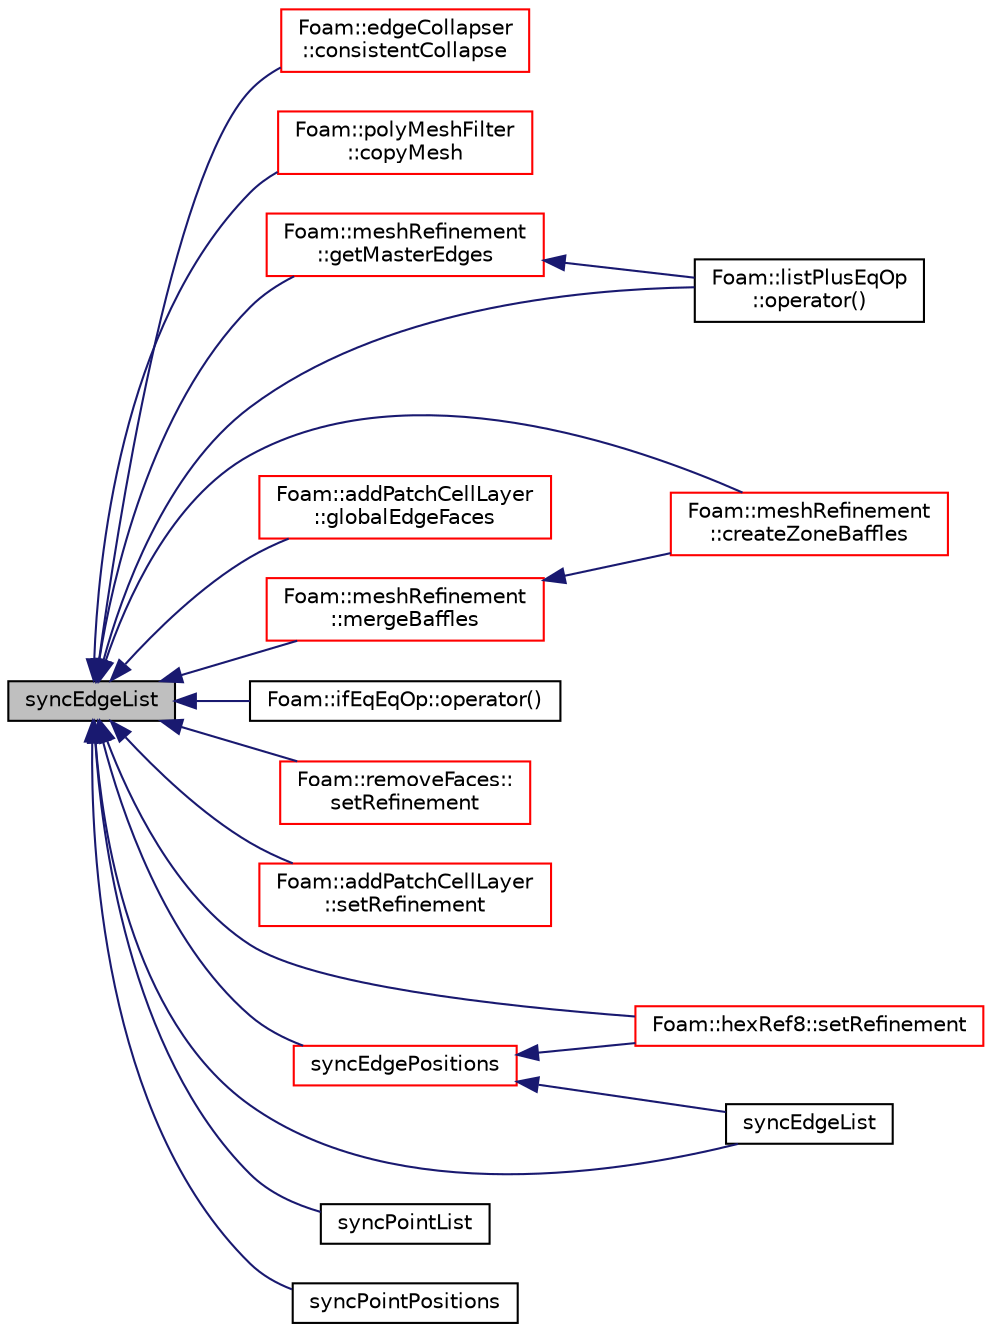 digraph "syncEdgeList"
{
  bgcolor="transparent";
  edge [fontname="Helvetica",fontsize="10",labelfontname="Helvetica",labelfontsize="10"];
  node [fontname="Helvetica",fontsize="10",shape=record];
  rankdir="LR";
  Node1 [label="syncEdgeList",height=0.2,width=0.4,color="black", fillcolor="grey75", style="filled", fontcolor="black"];
  Node1 -> Node2 [dir="back",color="midnightblue",fontsize="10",style="solid",fontname="Helvetica"];
  Node2 [label="Foam::edgeCollapser\l::consistentCollapse",height=0.2,width=0.4,color="red",URL="$a00621.html#a70ec95413552469153a76deff350a0d5",tooltip="Ensure that the collapse is parallel consistent and update. "];
  Node1 -> Node3 [dir="back",color="midnightblue",fontsize="10",style="solid",fontname="Helvetica"];
  Node3 [label="Foam::polyMeshFilter\l::copyMesh",height=0.2,width=0.4,color="red",URL="$a01961.html#a6d46f578539dd45f89a6ea89738c75b5",tooltip="Return a copy of an fvMesh. "];
  Node1 -> Node4 [dir="back",color="midnightblue",fontsize="10",style="solid",fontname="Helvetica"];
  Node4 [label="Foam::meshRefinement\l::createZoneBaffles",height=0.2,width=0.4,color="red",URL="$a01509.html#a79af0bcc267d8fda8b3f4e683cac915b",tooltip="Create baffles for faces straddling zoned surfaces. Return. "];
  Node1 -> Node5 [dir="back",color="midnightblue",fontsize="10",style="solid",fontname="Helvetica"];
  Node5 [label="Foam::meshRefinement\l::getMasterEdges",height=0.2,width=0.4,color="red",URL="$a01509.html#ab5eff13c92babee0ba0af3caec1d7e87",tooltip="Determine master edge for subset of edges. If coupled. "];
  Node5 -> Node6 [dir="back",color="midnightblue",fontsize="10",style="solid",fontname="Helvetica"];
  Node6 [label="Foam::listPlusEqOp\l::operator()",height=0.2,width=0.4,color="black",URL="$a01402.html#ae4420a9fd791f5ab9ebad1a3150ba899"];
  Node1 -> Node7 [dir="back",color="midnightblue",fontsize="10",style="solid",fontname="Helvetica"];
  Node7 [label="Foam::addPatchCellLayer\l::globalEdgeFaces",height=0.2,width=0.4,color="red",URL="$a00024.html#aeea8524ff2d092f53488dd1cb593c58e",tooltip="Per patch edge the pp faces (in global indices) using it. Uses. "];
  Node1 -> Node8 [dir="back",color="midnightblue",fontsize="10",style="solid",fontname="Helvetica"];
  Node8 [label="Foam::meshRefinement\l::mergeBaffles",height=0.2,width=0.4,color="red",URL="$a01509.html#aa959f1ef1377d3a4eaac5ff099280e50",tooltip="Merge baffles. Gets pairs of faces. "];
  Node8 -> Node4 [dir="back",color="midnightblue",fontsize="10",style="solid",fontname="Helvetica"];
  Node1 -> Node6 [dir="back",color="midnightblue",fontsize="10",style="solid",fontname="Helvetica"];
  Node1 -> Node9 [dir="back",color="midnightblue",fontsize="10",style="solid",fontname="Helvetica"];
  Node9 [label="Foam::ifEqEqOp::operator()",height=0.2,width=0.4,color="black",URL="$a01051.html#a71918488bb9f8251fb7d05ed3baeb14f"];
  Node1 -> Node10 [dir="back",color="midnightblue",fontsize="10",style="solid",fontname="Helvetica"];
  Node10 [label="Foam::removeFaces::\lsetRefinement",height=0.2,width=0.4,color="red",URL="$a02217.html#ab93e03b88d5ddae1a2a9b101a73f01e6",tooltip="Play commands into polyTopoChange to remove faces. "];
  Node1 -> Node11 [dir="back",color="midnightblue",fontsize="10",style="solid",fontname="Helvetica"];
  Node11 [label="Foam::addPatchCellLayer\l::setRefinement",height=0.2,width=0.4,color="red",URL="$a00024.html#a9488cb0518f21b76444c508cc9658d64",tooltip="Play commands into polyTopoChange to create layers on top. "];
  Node1 -> Node12 [dir="back",color="midnightblue",fontsize="10",style="solid",fontname="Helvetica"];
  Node12 [label="Foam::hexRef8::setRefinement",height=0.2,width=0.4,color="red",URL="$a01026.html#a59cb8a999be096950b6cc4f7c457426b",tooltip="Insert refinement. All selected cells will be split into 8. "];
  Node1 -> Node13 [dir="back",color="midnightblue",fontsize="10",style="solid",fontname="Helvetica"];
  Node13 [label="syncEdgeList",height=0.2,width=0.4,color="black",URL="$a02634.html#a967a4c5365876f7e4796d55e52fb2c69",tooltip="Synchronize values on all mesh edges. "];
  Node1 -> Node14 [dir="back",color="midnightblue",fontsize="10",style="solid",fontname="Helvetica"];
  Node14 [label="syncEdgePositions",height=0.2,width=0.4,color="red",URL="$a02634.html#a6b6d5805ee5c869b4bb7c42840c3e982",tooltip="Synchronize locations on all mesh edges. "];
  Node14 -> Node12 [dir="back",color="midnightblue",fontsize="10",style="solid",fontname="Helvetica"];
  Node14 -> Node13 [dir="back",color="midnightblue",fontsize="10",style="solid",fontname="Helvetica"];
  Node1 -> Node15 [dir="back",color="midnightblue",fontsize="10",style="solid",fontname="Helvetica"];
  Node15 [label="syncPointList",height=0.2,width=0.4,color="black",URL="$a02634.html#a334197e1b70d6e0b87da5cb827940dd4",tooltip="Synchronize values on selected mesh points. "];
  Node1 -> Node16 [dir="back",color="midnightblue",fontsize="10",style="solid",fontname="Helvetica"];
  Node16 [label="syncPointPositions",height=0.2,width=0.4,color="black",URL="$a02634.html#ad2aceddaa2539cfd10c8c875d6a5ac50",tooltip="Synchronize locations on selected mesh points. "];
}
